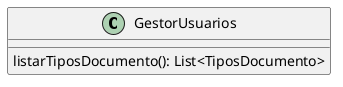 @startuml GestorUsuarios
class GestorUsuarios{
    listarTiposDocumento(): List<TiposDocumento>
}

@enduml